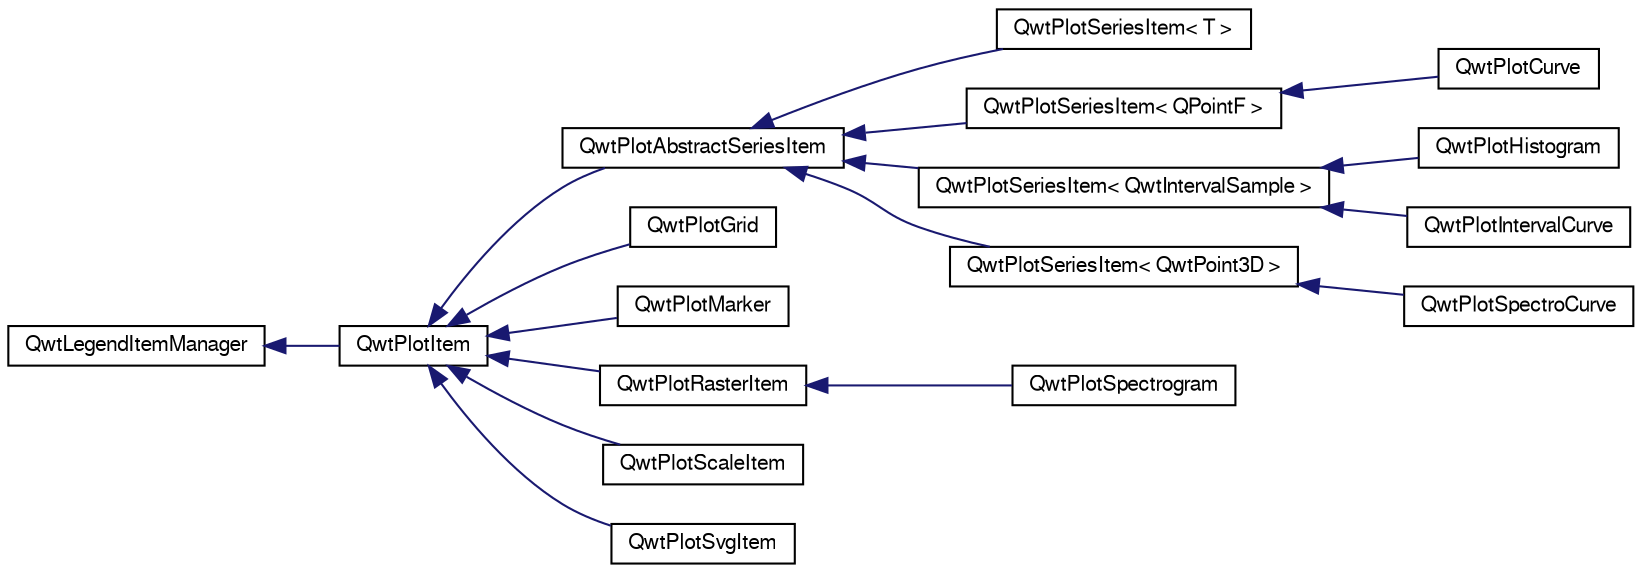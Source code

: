 digraph G
{
  edge [fontname="FreeSans",fontsize="10",labelfontname="FreeSans",labelfontsize="10"];
  node [fontname="FreeSans",fontsize="10",shape=record];
  rankdir="LR";
  Node1 [label="QwtLegendItemManager",height=0.2,width=0.4,color="black", fillcolor="white", style="filled",URL="$class_qwt_legend_item_manager.html",tooltip="Abstract API to bind plot items to the legend."];
  Node1 -> Node2 [dir="back",color="midnightblue",fontsize="10",style="solid",fontname="FreeSans"];
  Node2 [label="QwtPlotItem",height=0.2,width=0.4,color="black", fillcolor="white", style="filled",URL="$class_qwt_plot_item.html",tooltip="Base class for items on the plot canvas."];
  Node2 -> Node3 [dir="back",color="midnightblue",fontsize="10",style="solid",fontname="FreeSans"];
  Node3 [label="QwtPlotAbstractSeriesItem",height=0.2,width=0.4,color="black", fillcolor="white", style="filled",URL="$class_qwt_plot_abstract_series_item.html",tooltip="Base class for plot items representing a series of samples."];
  Node3 -> Node4 [dir="back",color="midnightblue",fontsize="10",style="solid",fontname="FreeSans"];
  Node4 [label="QwtPlotSeriesItem\< T \>",height=0.2,width=0.4,color="black", fillcolor="white", style="filled",URL="$class_qwt_plot_series_item.html",tooltip="Class template for plot items representing a series of samples."];
  Node3 -> Node5 [dir="back",color="midnightblue",fontsize="10",style="solid",fontname="FreeSans"];
  Node5 [label="QwtPlotSeriesItem\< QPointF \>",height=0.2,width=0.4,color="black", fillcolor="white", style="filled",URL="$class_qwt_plot_series_item.html"];
  Node5 -> Node6 [dir="back",color="midnightblue",fontsize="10",style="solid",fontname="FreeSans"];
  Node6 [label="QwtPlotCurve",height=0.2,width=0.4,color="black", fillcolor="white", style="filled",URL="$class_qwt_plot_curve.html",tooltip="A plot item, that represents a series of points."];
  Node3 -> Node7 [dir="back",color="midnightblue",fontsize="10",style="solid",fontname="FreeSans"];
  Node7 [label="QwtPlotSeriesItem\< QwtIntervalSample \>",height=0.2,width=0.4,color="black", fillcolor="white", style="filled",URL="$class_qwt_plot_series_item.html"];
  Node7 -> Node8 [dir="back",color="midnightblue",fontsize="10",style="solid",fontname="FreeSans"];
  Node8 [label="QwtPlotHistogram",height=0.2,width=0.4,color="black", fillcolor="white", style="filled",URL="$class_qwt_plot_histogram.html",tooltip="QwtPlotHistogram represents a series of samples, where an interval is associated with a value (  )..."];
  Node7 -> Node9 [dir="back",color="midnightblue",fontsize="10",style="solid",fontname="FreeSans"];
  Node9 [label="QwtPlotIntervalCurve",height=0.2,width=0.4,color="black", fillcolor="white", style="filled",URL="$class_qwt_plot_interval_curve.html",tooltip="QwtPlotIntervalCurve represents a series of samples, where each value is associated with an interval ..."];
  Node3 -> Node10 [dir="back",color="midnightblue",fontsize="10",style="solid",fontname="FreeSans"];
  Node10 [label="QwtPlotSeriesItem\< QwtPoint3D \>",height=0.2,width=0.4,color="black", fillcolor="white", style="filled",URL="$class_qwt_plot_series_item.html"];
  Node10 -> Node11 [dir="back",color="midnightblue",fontsize="10",style="solid",fontname="FreeSans"];
  Node11 [label="QwtPlotSpectroCurve",height=0.2,width=0.4,color="black", fillcolor="white", style="filled",URL="$class_qwt_plot_spectro_curve.html",tooltip="Curve that displays 3D points as dots, where the z coordinate is mapped to a color."];
  Node2 -> Node12 [dir="back",color="midnightblue",fontsize="10",style="solid",fontname="FreeSans"];
  Node12 [label="QwtPlotGrid",height=0.2,width=0.4,color="black", fillcolor="white", style="filled",URL="$class_qwt_plot_grid.html",tooltip="A class which draws a coordinate grid."];
  Node2 -> Node13 [dir="back",color="midnightblue",fontsize="10",style="solid",fontname="FreeSans"];
  Node13 [label="QwtPlotMarker",height=0.2,width=0.4,color="black", fillcolor="white", style="filled",URL="$class_qwt_plot_marker.html",tooltip="A class for drawing markers."];
  Node2 -> Node14 [dir="back",color="midnightblue",fontsize="10",style="solid",fontname="FreeSans"];
  Node14 [label="QwtPlotRasterItem",height=0.2,width=0.4,color="black", fillcolor="white", style="filled",URL="$class_qwt_plot_raster_item.html",tooltip="A class, which displays raster data."];
  Node14 -> Node15 [dir="back",color="midnightblue",fontsize="10",style="solid",fontname="FreeSans"];
  Node15 [label="QwtPlotSpectrogram",height=0.2,width=0.4,color="black", fillcolor="white", style="filled",URL="$class_qwt_plot_spectrogram.html",tooltip="A plot item, which displays a spectrogram."];
  Node2 -> Node16 [dir="back",color="midnightblue",fontsize="10",style="solid",fontname="FreeSans"];
  Node16 [label="QwtPlotScaleItem",height=0.2,width=0.4,color="black", fillcolor="white", style="filled",URL="$class_qwt_plot_scale_item.html",tooltip="A class which draws a scale inside the plot canvas."];
  Node2 -> Node17 [dir="back",color="midnightblue",fontsize="10",style="solid",fontname="FreeSans"];
  Node17 [label="QwtPlotSvgItem",height=0.2,width=0.4,color="black", fillcolor="white", style="filled",URL="$class_qwt_plot_svg_item.html",tooltip="A plot item, which displays data in Scalable Vector Graphics (SVG) format."];
}
